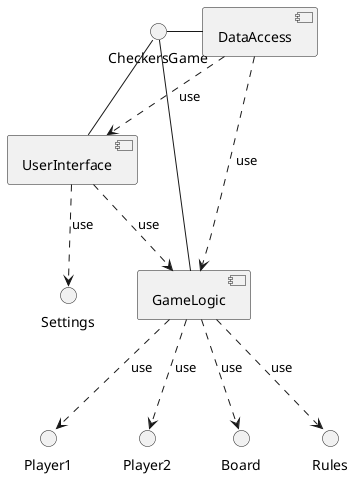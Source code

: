 @startuml

CheckersGame - [GameLogic]
[GameLogic] ..> Player1 : use
[GameLogic] ..> Player2 : use
[GameLogic] ..> Board : use
[GameLogic] ..> Rules : use

CheckersGame - [UserInterface]
[UserInterface] ..> GameLogic : use
[UserInterface] ..> Settings : use

CheckersGame - [DataAccess]
[DataAccess] ..> GameLogic : use
[DataAccess] ..> UserInterface : use

@enduml
